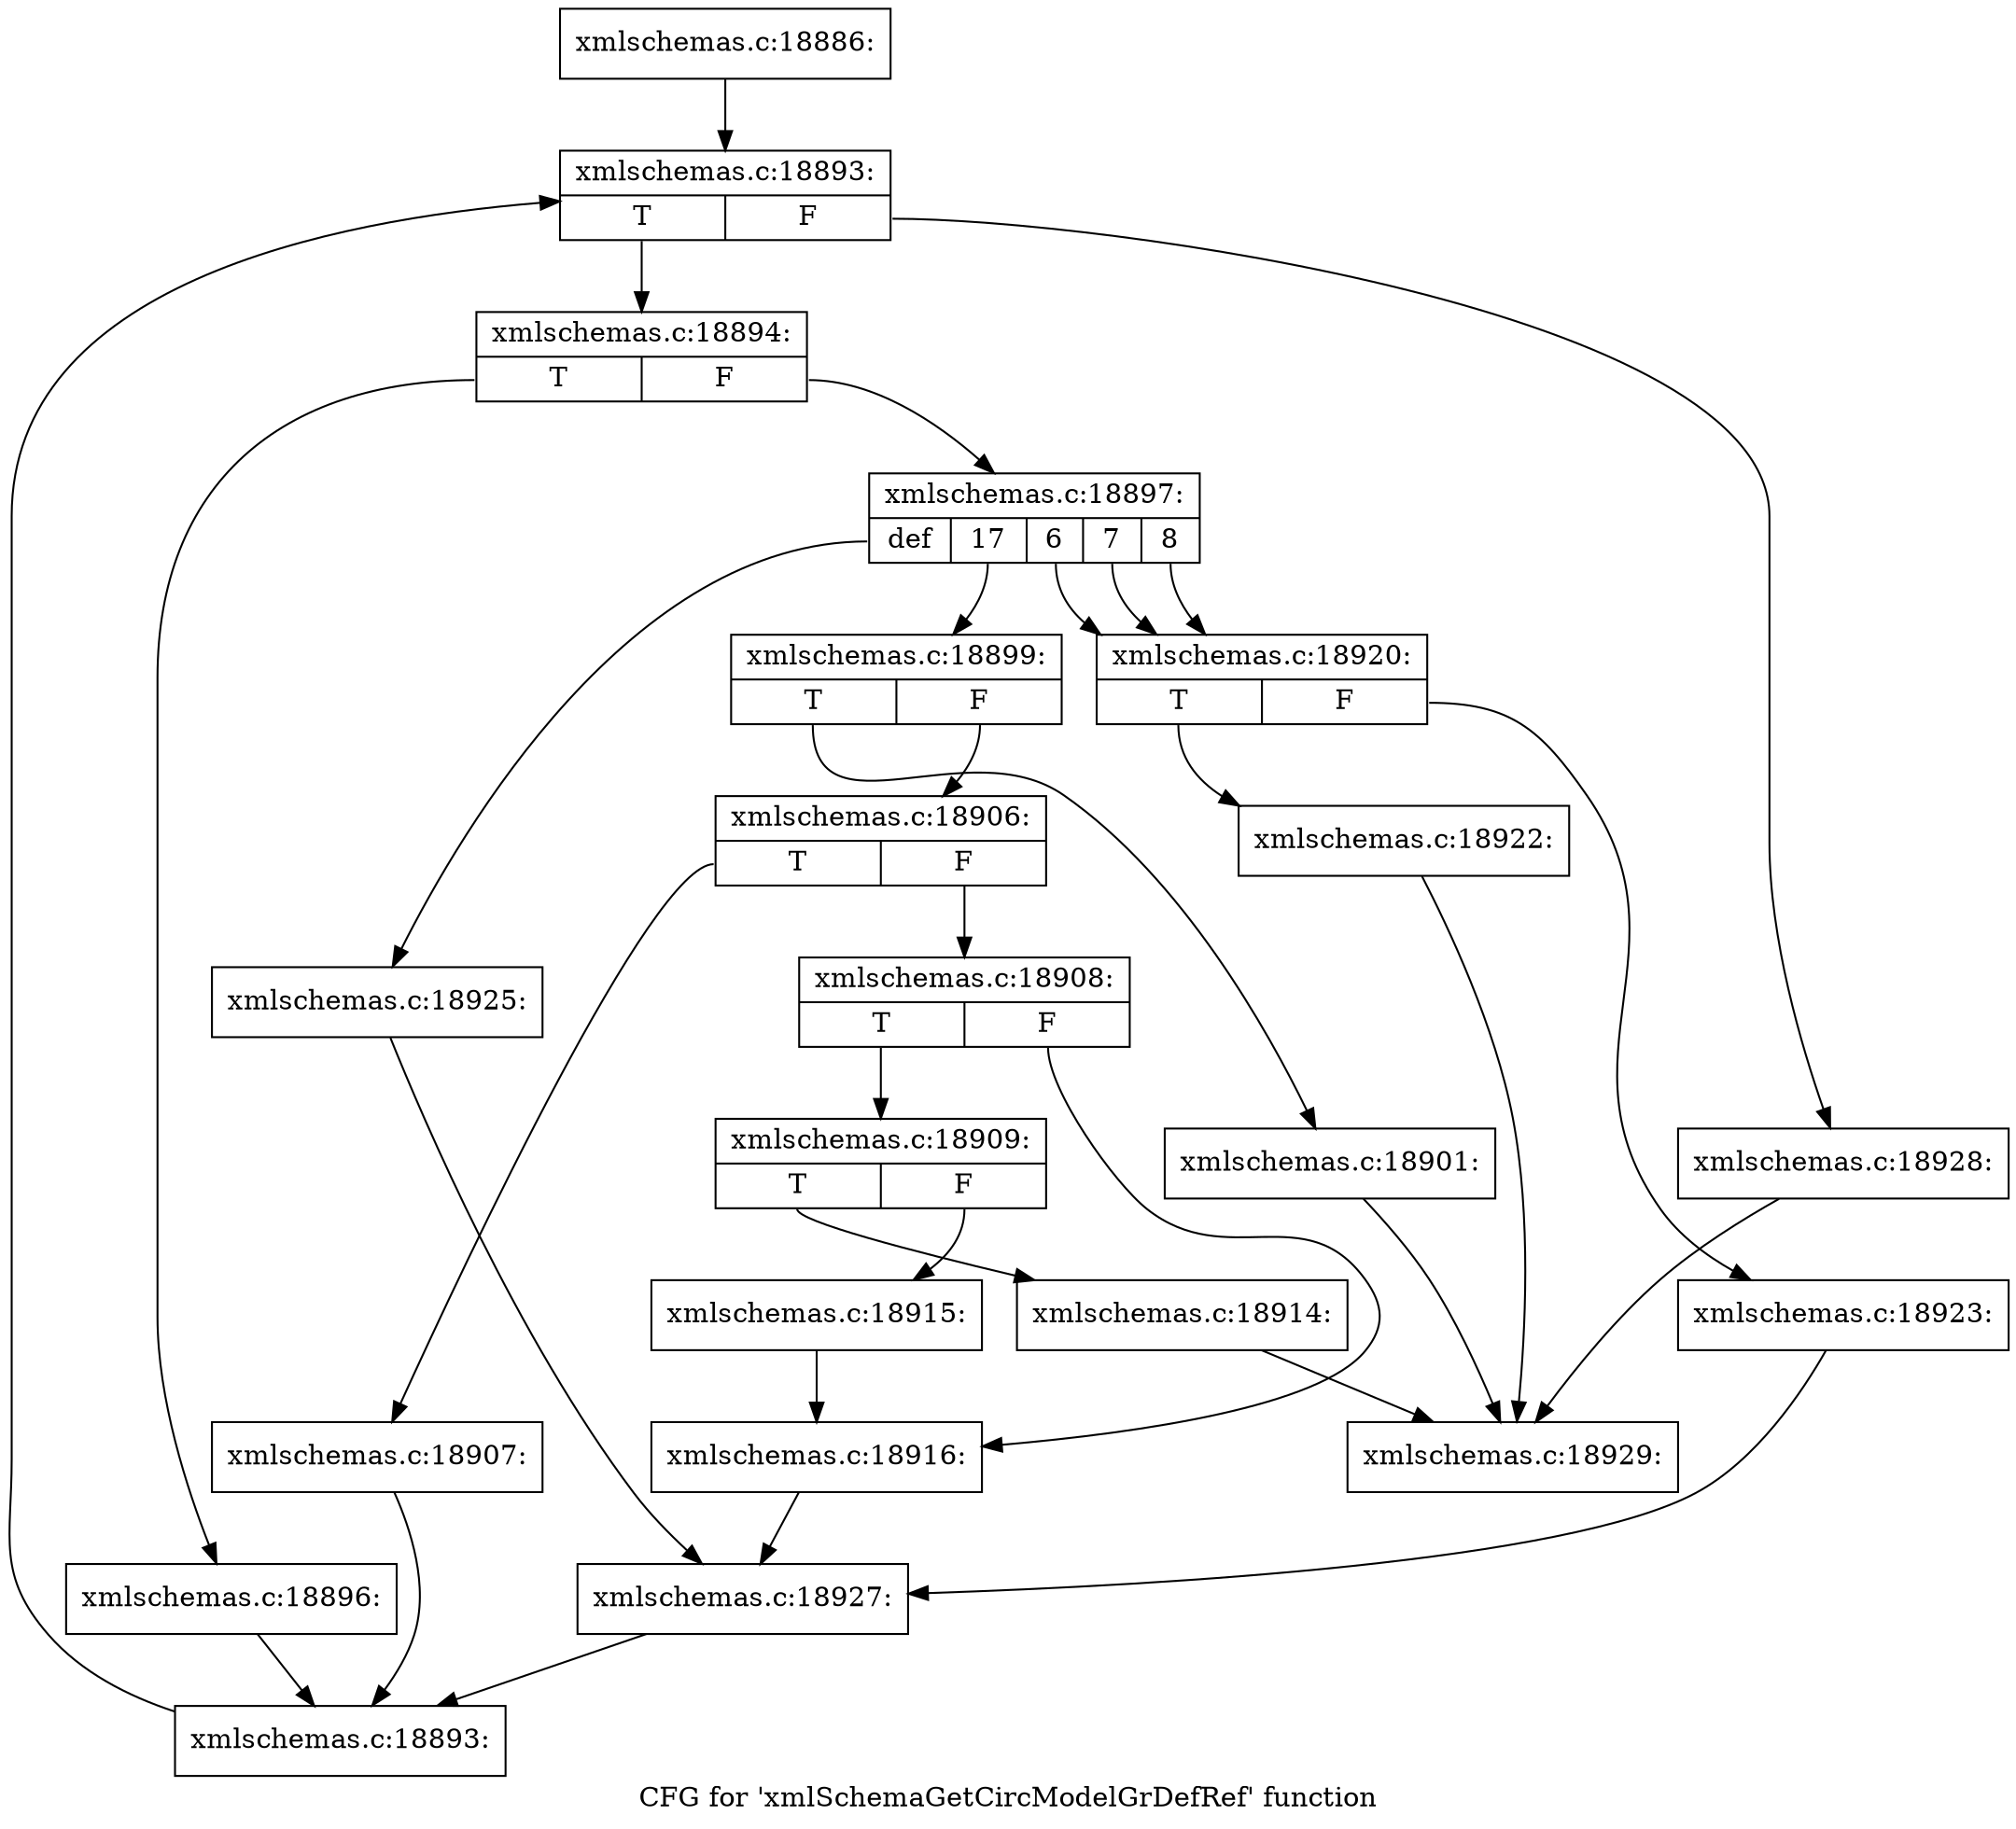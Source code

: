 digraph "CFG for 'xmlSchemaGetCircModelGrDefRef' function" {
	label="CFG for 'xmlSchemaGetCircModelGrDefRef' function";

	Node0x50cb080 [shape=record,label="{xmlschemas.c:18886:}"];
	Node0x50cb080 -> Node0x50cf760;
	Node0x50cf760 [shape=record,label="{xmlschemas.c:18893:|{<s0>T|<s1>F}}"];
	Node0x50cf760:s0 -> Node0x50cfa40;
	Node0x50cf760:s1 -> Node0x50cf6d0;
	Node0x50cfa40 [shape=record,label="{xmlschemas.c:18894:|{<s0>T|<s1>F}}"];
	Node0x50cfa40:s0 -> Node0x50cff40;
	Node0x50cfa40:s1 -> Node0x50cff90;
	Node0x50cff40 [shape=record,label="{xmlschemas.c:18896:}"];
	Node0x50cff40 -> Node0x50cf9b0;
	Node0x50cff90 [shape=record,label="{xmlschemas.c:18897:|{<s0>def|<s1>17|<s2>6|<s3>7|<s4>8}}"];
	Node0x50cff90:s0 -> Node0x50d04e0;
	Node0x50cff90:s1 -> Node0x50d0820;
	Node0x50cff90:s2 -> Node0x50d2cd0;
	Node0x50cff90:s3 -> Node0x50d2cd0;
	Node0x50cff90:s4 -> Node0x50d2cd0;
	Node0x50d0820 [shape=record,label="{xmlschemas.c:18899:|{<s0>T|<s1>F}}"];
	Node0x50d0820:s0 -> Node0x50d0b10;
	Node0x50d0820:s1 -> Node0x50d0b60;
	Node0x50d0b10 [shape=record,label="{xmlschemas.c:18901:}"];
	Node0x50d0b10 -> Node0x50cb5a0;
	Node0x50d0b60 [shape=record,label="{xmlschemas.c:18906:|{<s0>T|<s1>F}}"];
	Node0x50d0b60:s0 -> Node0x50d10b0;
	Node0x50d0b60:s1 -> Node0x50d1100;
	Node0x50d10b0 [shape=record,label="{xmlschemas.c:18907:}"];
	Node0x50d10b0 -> Node0x50cf9b0;
	Node0x50d1100 [shape=record,label="{xmlschemas.c:18908:|{<s0>T|<s1>F}}"];
	Node0x50d1100:s0 -> Node0x50d1660;
	Node0x50d1100:s1 -> Node0x50d16b0;
	Node0x50d1660 [shape=record,label="{xmlschemas.c:18909:|{<s0>T|<s1>F}}"];
	Node0x50d1660:s0 -> Node0x50d26b0;
	Node0x50d1660:s1 -> Node0x50d2700;
	Node0x50d26b0 [shape=record,label="{xmlschemas.c:18914:}"];
	Node0x50d26b0 -> Node0x50cb5a0;
	Node0x50d2700 [shape=record,label="{xmlschemas.c:18915:}"];
	Node0x50d2700 -> Node0x50d16b0;
	Node0x50d16b0 [shape=record,label="{xmlschemas.c:18916:}"];
	Node0x50d16b0 -> Node0x50d02d0;
	Node0x50d2cd0 [shape=record,label="{xmlschemas.c:18920:|{<s0>T|<s1>F}}"];
	Node0x50d2cd0:s0 -> Node0x50d31c0;
	Node0x50d2cd0:s1 -> Node0x50d3210;
	Node0x50d31c0 [shape=record,label="{xmlschemas.c:18922:}"];
	Node0x50d31c0 -> Node0x50cb5a0;
	Node0x50d3210 [shape=record,label="{xmlschemas.c:18923:}"];
	Node0x50d3210 -> Node0x50d02d0;
	Node0x50d04e0 [shape=record,label="{xmlschemas.c:18925:}"];
	Node0x50d04e0 -> Node0x50d02d0;
	Node0x50d02d0 [shape=record,label="{xmlschemas.c:18927:}"];
	Node0x50d02d0 -> Node0x50cf9b0;
	Node0x50cf9b0 [shape=record,label="{xmlschemas.c:18893:}"];
	Node0x50cf9b0 -> Node0x50cf760;
	Node0x50cf6d0 [shape=record,label="{xmlschemas.c:18928:}"];
	Node0x50cf6d0 -> Node0x50cb5a0;
	Node0x50cb5a0 [shape=record,label="{xmlschemas.c:18929:}"];
}
